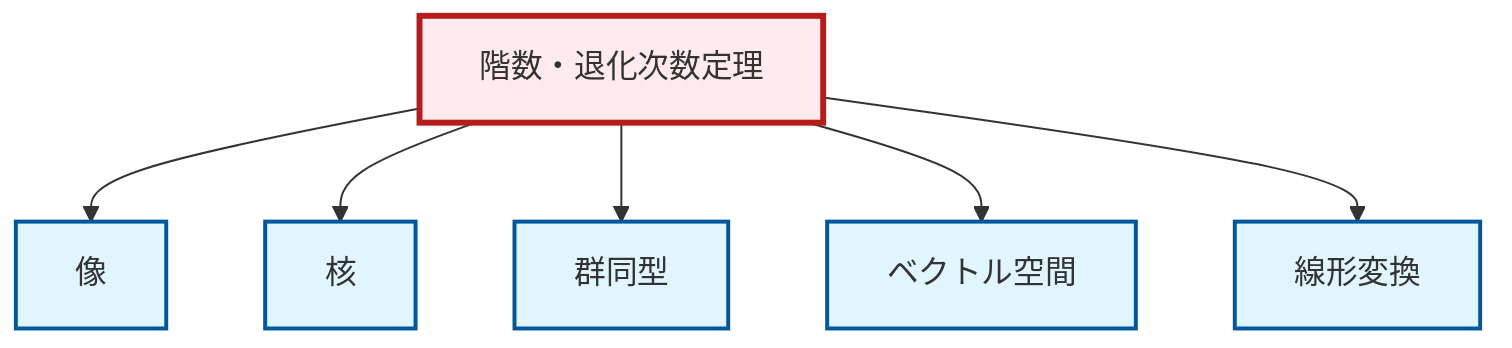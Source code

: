 graph TD
    classDef definition fill:#e1f5fe,stroke:#01579b,stroke-width:2px
    classDef theorem fill:#f3e5f5,stroke:#4a148c,stroke-width:2px
    classDef axiom fill:#fff3e0,stroke:#e65100,stroke-width:2px
    classDef example fill:#e8f5e9,stroke:#1b5e20,stroke-width:2px
    classDef current fill:#ffebee,stroke:#b71c1c,stroke-width:3px
    def-image["像"]:::definition
    def-linear-transformation["線形変換"]:::definition
    thm-rank-nullity["階数・退化次数定理"]:::theorem
    def-vector-space["ベクトル空間"]:::definition
    def-kernel["核"]:::definition
    def-isomorphism["群同型"]:::definition
    thm-rank-nullity --> def-image
    thm-rank-nullity --> def-kernel
    thm-rank-nullity --> def-isomorphism
    thm-rank-nullity --> def-vector-space
    thm-rank-nullity --> def-linear-transformation
    class thm-rank-nullity current